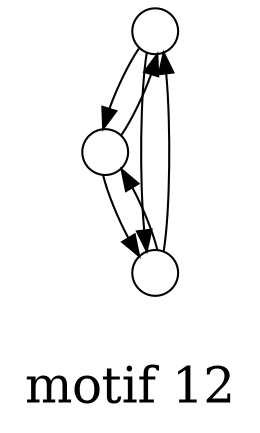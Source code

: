 /*****
motif 12
*****/

digraph G {
  graph [splines=false overlap=false]
  node  [shape=ellipse, width=0.3, height=0.3, label=""]
  1 ;
  0 ;
  2 ;
  1 -> 0;
  1 -> 2;
  0 -> 1;
  0 -> 2;
  2 -> 0;
  2 -> 1;
  label = "\nmotif 12\n";  fontsize=24;
}
